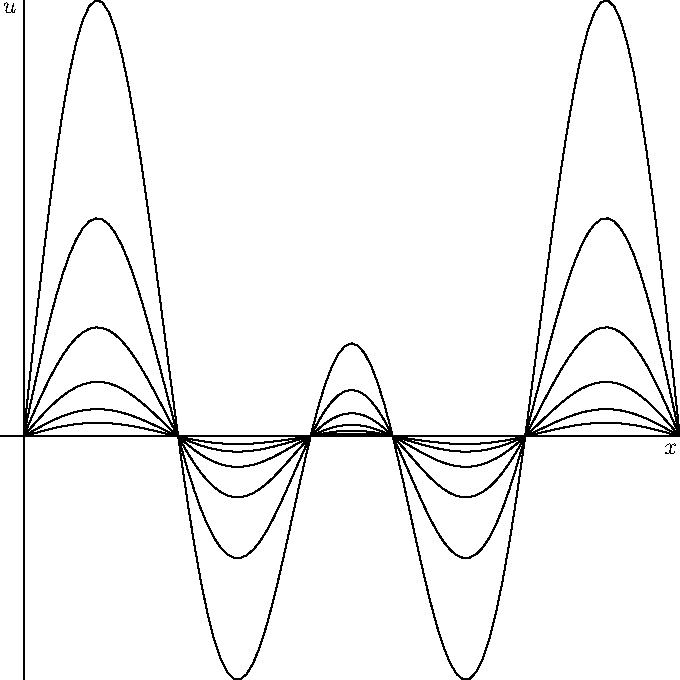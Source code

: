 size(12cm,12cm,IgnoreAspect);
import graph;
xaxis("$x$");
yaxis("$u$");

real f1(real x) {return (4*sin(3*x) + 6*sin(5*x));}
real f2(real x) {return (1/2)*(4*sin(3*x) + 6*sin(5*x));}
real f3(real x) {return (1/4)*(4*sin(3*x) + 6*sin(5*x));}
real f4(real x) {return (1/8)*(4*sin(3*x) + 6*sin(5*x));}
real f5(real x) {return (1/(16))*(4*sin(3*x) + 6*sin(5*x));}
real f6(real x) {return (1/(32))*(4*sin(3*x) + 6*sin(5*x));}

draw(graph(f1,0,pi));
draw(graph(f2,0,pi));
draw(graph(f3,0,pi));
draw(graph(f4,0,pi));
draw(graph(f5,0,pi));
draw(graph(f6,0,pi));

